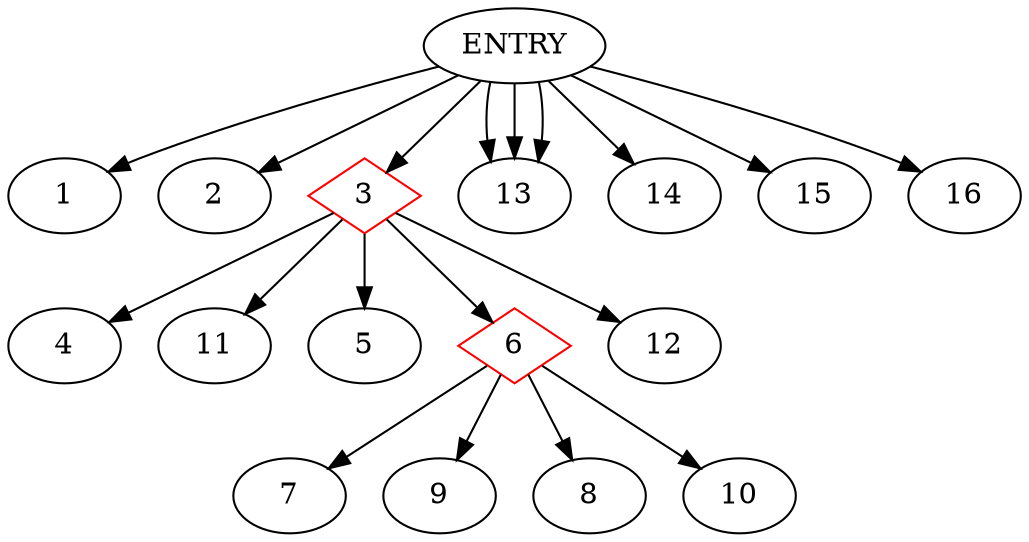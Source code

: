 digraph CDG {
ENTRY -> 1
ENTRY -> 2
3 [shape=diamond, color=red]
ENTRY -> 3
3-> 4
3-> 11
3-> 5
6 [shape=diamond, color=red]
3-> 6
6-> 7
6-> 9
6-> 8
ENTRY -> 13
6-> 10
ENTRY -> 13
3-> 12
ENTRY -> 13
ENTRY -> 14
ENTRY -> 15
ENTRY -> 16
}

